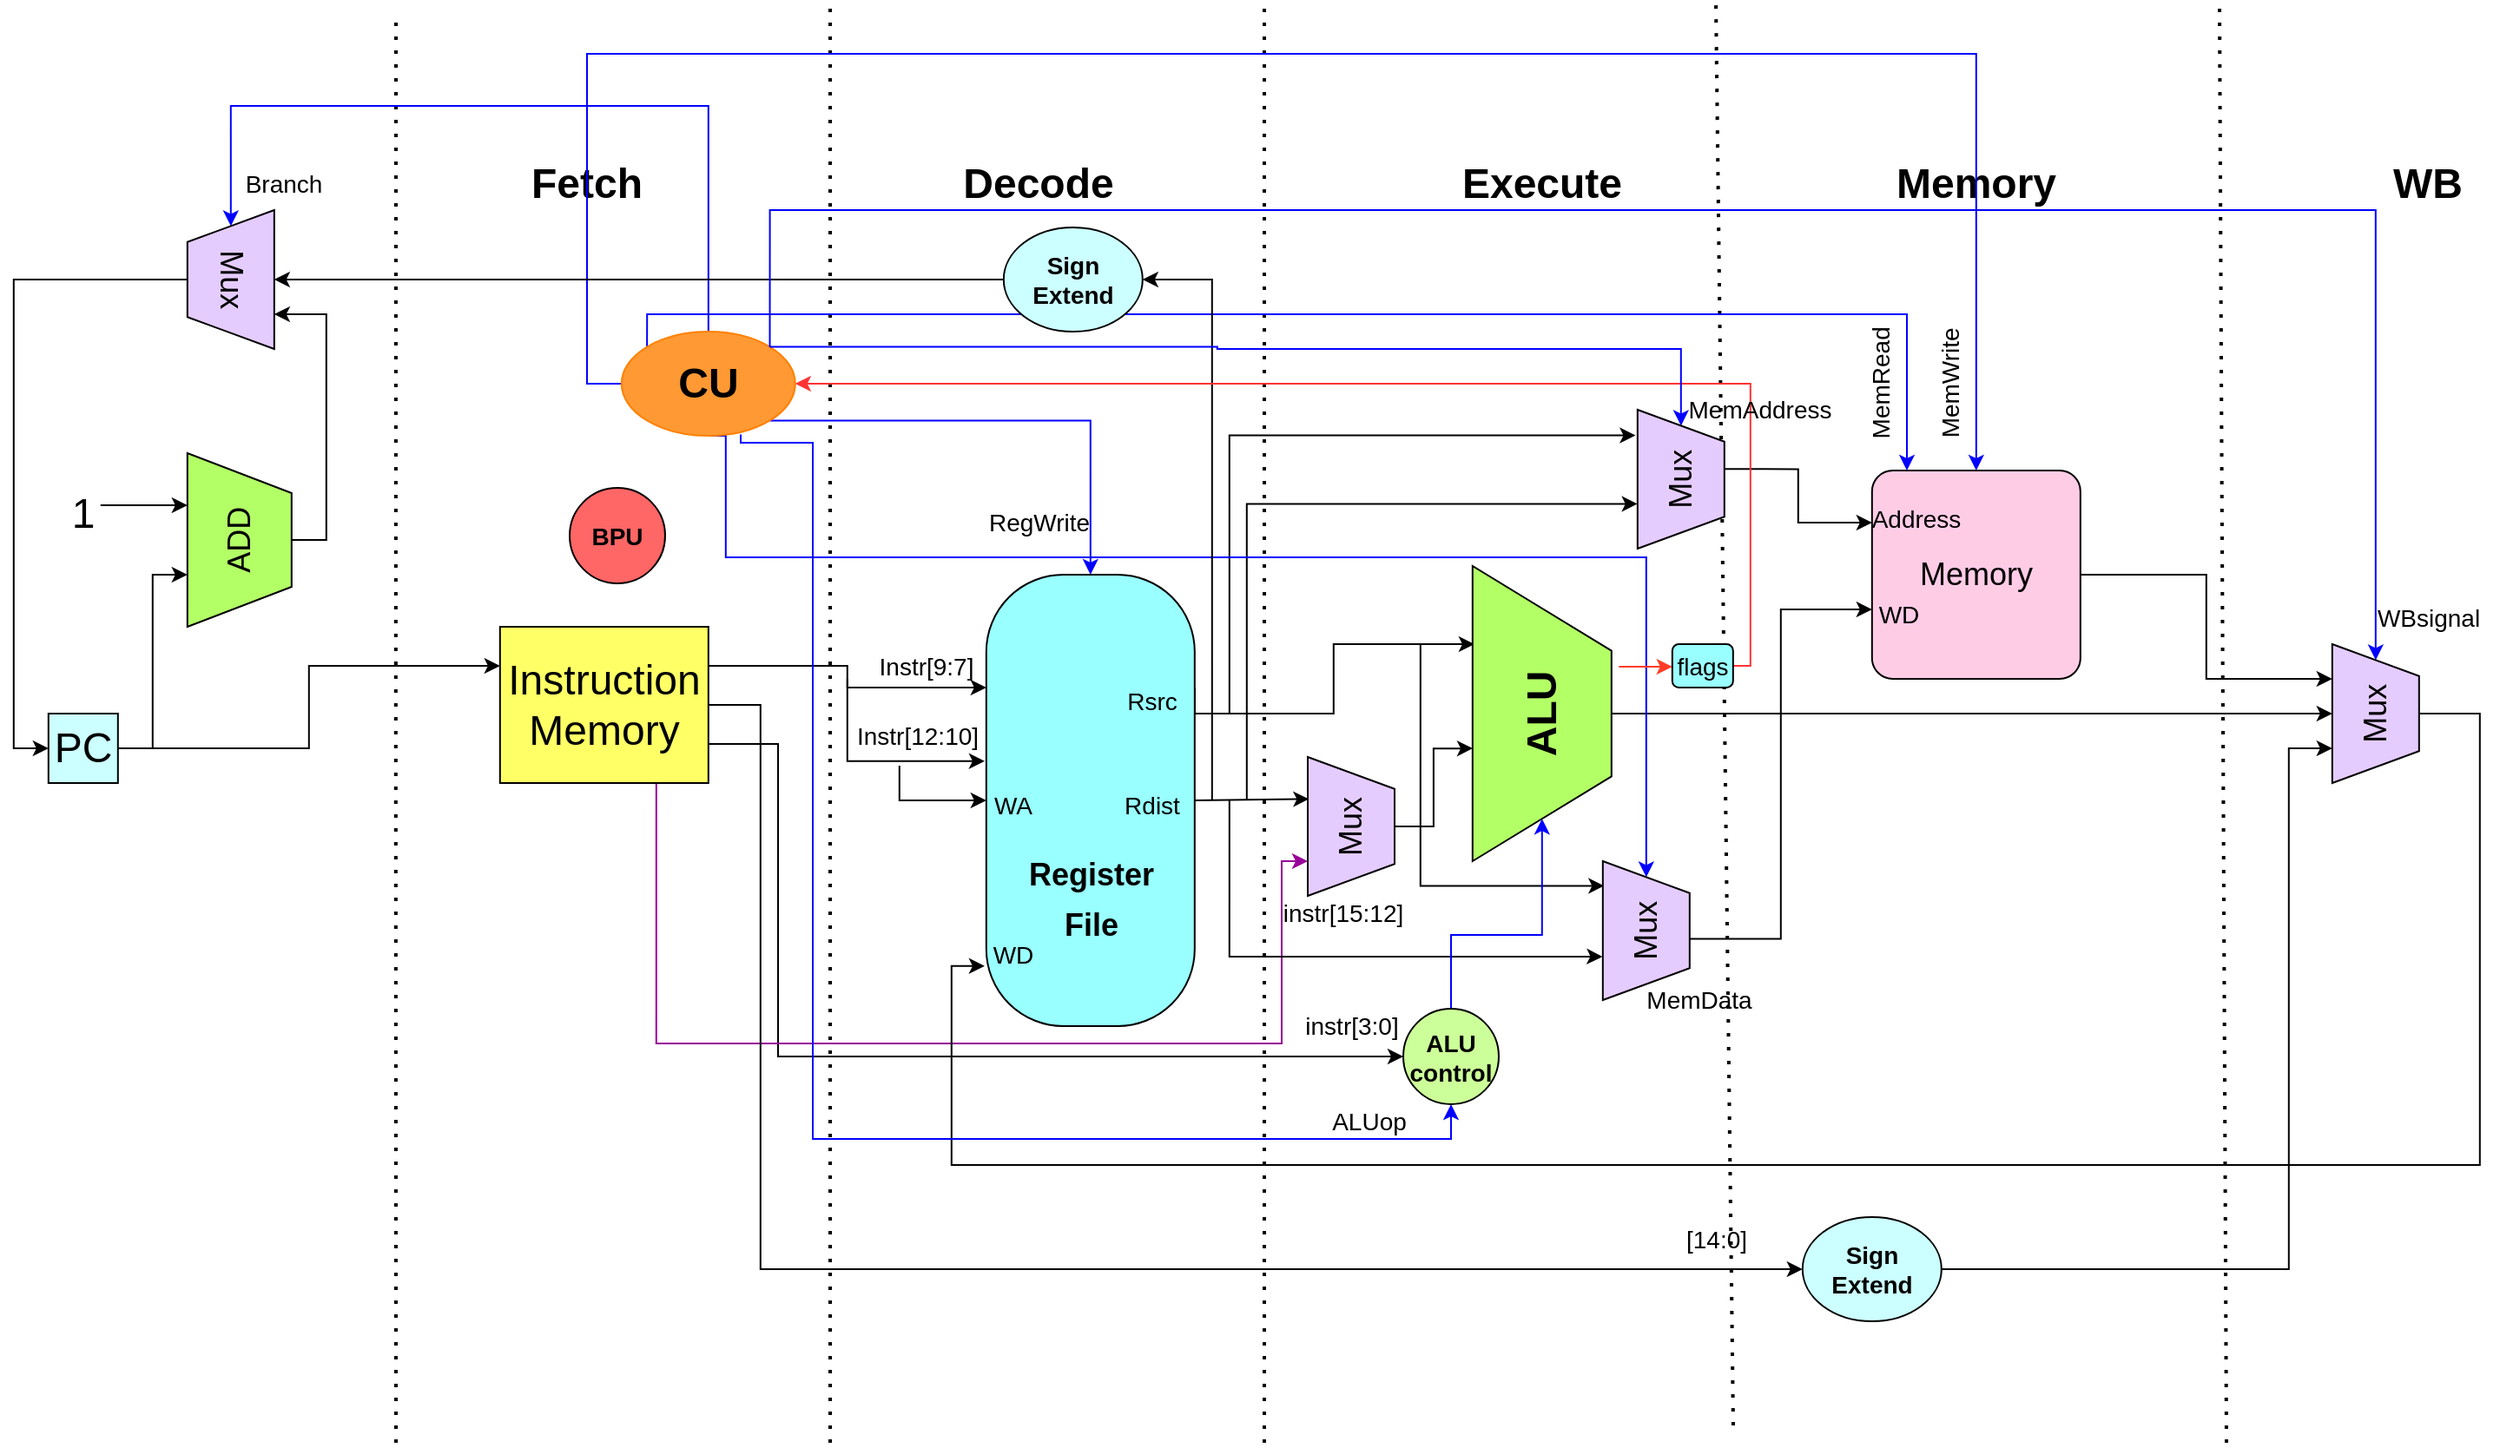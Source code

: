 <mxfile version="20.5.3" type="device"><diagram id="kgpKYQtTHZ0yAKxKKP6v" name="Page-1"><mxGraphModel dx="4105" dy="980" grid="1" gridSize="10" guides="1" tooltips="1" connect="1" arrows="1" fold="1" page="1" pageScale="1" pageWidth="850" pageHeight="1100" math="0" shadow="0"><root><mxCell id="0"/><mxCell id="1" parent="0"/><mxCell id="pZvvcrnsqJSX9lpp3RdU-1" value="" style="endArrow=none;dashed=1;html=1;dashPattern=1 3;strokeWidth=2;rounded=0;" edge="1" parent="1"><mxGeometry width="50" height="50" relative="1" as="geometry"><mxPoint x="140" y="870" as="sourcePoint"/><mxPoint x="130" y="50" as="targetPoint"/></mxGeometry></mxCell><mxCell id="pZvvcrnsqJSX9lpp3RdU-2" value="" style="endArrow=none;dashed=1;html=1;dashPattern=1 3;strokeWidth=2;rounded=0;" edge="1" parent="1"><mxGeometry width="50" height="50" relative="1" as="geometry"><mxPoint x="424" y="880" as="sourcePoint"/><mxPoint x="420" y="50" as="targetPoint"/></mxGeometry></mxCell><mxCell id="pZvvcrnsqJSX9lpp3RdU-3" value="" style="endArrow=none;dashed=1;html=1;dashPattern=1 3;strokeWidth=2;rounded=0;" edge="1" parent="1"><mxGeometry width="50" height="50" relative="1" as="geometry"><mxPoint x="-130" y="880" as="sourcePoint"/><mxPoint x="-130" y="50" as="targetPoint"/></mxGeometry></mxCell><mxCell id="pZvvcrnsqJSX9lpp3RdU-4" value="" style="endArrow=none;dashed=1;html=1;dashPattern=1 3;strokeWidth=2;rounded=0;fillColor=#000000;" edge="1" parent="1"><mxGeometry width="50" height="50" relative="1" as="geometry"><mxPoint x="-380" y="880" as="sourcePoint"/><mxPoint x="-380" y="50" as="targetPoint"/></mxGeometry></mxCell><mxCell id="pZvvcrnsqJSX9lpp3RdU-5" value="" style="endArrow=none;dashed=1;html=1;dashPattern=1 3;strokeWidth=2;rounded=0;" edge="1" parent="1"><mxGeometry width="50" height="50" relative="1" as="geometry"><mxPoint x="-630" y="880" as="sourcePoint"/><mxPoint x="-630" y="60" as="targetPoint"/><Array as="points"><mxPoint x="-630.09" y="500"/></Array></mxGeometry></mxCell><mxCell id="pZvvcrnsqJSX9lpp3RdU-6" value="&lt;b&gt;&lt;font style=&quot;font-size: 24px;&quot;&gt;Fetch&lt;/font&gt;&lt;/b&gt;" style="text;html=1;strokeColor=none;fillColor=none;align=center;verticalAlign=middle;whiteSpace=wrap;rounded=0;" vertex="1" parent="1"><mxGeometry x="-550.09" y="140" width="60" height="30" as="geometry"/></mxCell><mxCell id="pZvvcrnsqJSX9lpp3RdU-7" value="&lt;b&gt;&lt;font style=&quot;font-size: 24px;&quot;&gt;Decode&lt;/font&gt;&lt;/b&gt;" style="text;html=1;strokeColor=none;fillColor=none;align=center;verticalAlign=middle;whiteSpace=wrap;rounded=0;" vertex="1" parent="1"><mxGeometry x="-290.09" y="140" width="60" height="30" as="geometry"/></mxCell><mxCell id="pZvvcrnsqJSX9lpp3RdU-8" value="&lt;b&gt;&lt;font style=&quot;font-size: 24px;&quot;&gt;Execute&lt;/font&gt;&lt;/b&gt;" style="text;html=1;strokeColor=none;fillColor=none;align=center;verticalAlign=middle;whiteSpace=wrap;rounded=0;" vertex="1" parent="1"><mxGeometry x="-0.09" y="140" width="60" height="30" as="geometry"/></mxCell><mxCell id="pZvvcrnsqJSX9lpp3RdU-9" value="&lt;b&gt;&lt;font style=&quot;font-size: 24px;&quot;&gt;Memory&lt;/font&gt;&lt;/b&gt;" style="text;html=1;strokeColor=none;fillColor=none;align=center;verticalAlign=middle;whiteSpace=wrap;rounded=0;" vertex="1" parent="1"><mxGeometry x="249.91" y="140" width="60" height="30" as="geometry"/></mxCell><mxCell id="pZvvcrnsqJSX9lpp3RdU-10" value="&lt;b&gt;&lt;font style=&quot;font-size: 24px;&quot;&gt;WB&lt;/font&gt;&lt;/b&gt;" style="text;html=1;strokeColor=none;fillColor=none;align=center;verticalAlign=middle;whiteSpace=wrap;rounded=0;" vertex="1" parent="1"><mxGeometry x="509.91" y="140" width="60" height="30" as="geometry"/></mxCell><mxCell id="pZvvcrnsqJSX9lpp3RdU-33" style="edgeStyle=orthogonalEdgeStyle;rounded=0;orthogonalLoop=1;jettySize=auto;html=1;exitX=1;exitY=0.25;exitDx=0;exitDy=0;entryX=-0.008;entryY=0.413;entryDx=0;entryDy=0;entryPerimeter=0;fontSize=24;" edge="1" parent="1" source="pZvvcrnsqJSX9lpp3RdU-11" target="pZvvcrnsqJSX9lpp3RdU-27"><mxGeometry relative="1" as="geometry"/></mxCell><mxCell id="pZvvcrnsqJSX9lpp3RdU-130" style="edgeStyle=orthogonalEdgeStyle;rounded=0;orthogonalLoop=1;jettySize=auto;html=1;exitX=1;exitY=0.75;exitDx=0;exitDy=0;entryX=0;entryY=0.5;entryDx=0;entryDy=0;strokeColor=#000000;fontSize=14;fillColor=#000000;" edge="1" parent="1" source="pZvvcrnsqJSX9lpp3RdU-11" target="pZvvcrnsqJSX9lpp3RdU-126"><mxGeometry relative="1" as="geometry"><Array as="points"><mxPoint x="-410" y="478"/><mxPoint x="-410" y="658"/></Array></mxGeometry></mxCell><mxCell id="pZvvcrnsqJSX9lpp3RdU-133" style="edgeStyle=orthogonalEdgeStyle;rounded=0;orthogonalLoop=1;jettySize=auto;html=1;exitX=0.75;exitY=1;exitDx=0;exitDy=0;entryX=0.25;entryY=0;entryDx=0;entryDy=0;strokeColor=#990099;fontSize=14;fillColor=#000000;" edge="1" parent="1" source="pZvvcrnsqJSX9lpp3RdU-11" target="pZvvcrnsqJSX9lpp3RdU-131"><mxGeometry relative="1" as="geometry"><Array as="points"><mxPoint x="-480" y="650"/><mxPoint x="-120" y="650"/><mxPoint x="-120" y="545"/></Array></mxGeometry></mxCell><mxCell id="pZvvcrnsqJSX9lpp3RdU-11" value="Instruction&lt;br&gt;Memory&lt;br&gt;" style="rounded=0;whiteSpace=wrap;html=1;fontSize=24;fillColor=#FFFF66;" vertex="1" parent="1"><mxGeometry x="-570.09" y="410" width="120" height="90" as="geometry"/></mxCell><mxCell id="pZvvcrnsqJSX9lpp3RdU-23" style="edgeStyle=orthogonalEdgeStyle;rounded=0;orthogonalLoop=1;jettySize=auto;html=1;exitX=0;exitY=0.75;exitDx=0;exitDy=0;fontSize=24;entryX=0;entryY=0.75;entryDx=0;entryDy=0;" edge="1" parent="1"><mxGeometry relative="1" as="geometry"><mxPoint x="-760.09" y="480" as="sourcePoint"/><mxPoint x="-750.09" y="380" as="targetPoint"/><Array as="points"><mxPoint x="-770.09" y="480"/><mxPoint x="-770.09" y="380"/></Array></mxGeometry></mxCell><mxCell id="pZvvcrnsqJSX9lpp3RdU-16" style="edgeStyle=orthogonalEdgeStyle;rounded=0;orthogonalLoop=1;jettySize=auto;html=1;entryX=0;entryY=0.25;entryDx=0;entryDy=0;fontSize=24;" edge="1" parent="1" source="pZvvcrnsqJSX9lpp3RdU-15"><mxGeometry relative="1" as="geometry"><mxPoint x="-750.09" y="340" as="targetPoint"/><Array as="points"><mxPoint x="-780.09" y="340"/><mxPoint x="-780.09" y="340"/></Array></mxGeometry></mxCell><mxCell id="pZvvcrnsqJSX9lpp3RdU-15" value="1" style="text;html=1;strokeColor=none;fillColor=none;align=center;verticalAlign=middle;whiteSpace=wrap;rounded=0;fontSize=24;" vertex="1" parent="1"><mxGeometry x="-820.09" y="330" width="20" height="30" as="geometry"/></mxCell><mxCell id="pZvvcrnsqJSX9lpp3RdU-19" style="edgeStyle=orthogonalEdgeStyle;rounded=0;orthogonalLoop=1;jettySize=auto;html=1;exitX=1;exitY=0.5;exitDx=0;exitDy=0;entryX=0;entryY=0.25;entryDx=0;entryDy=0;fontSize=24;" edge="1" parent="1" source="pZvvcrnsqJSX9lpp3RdU-18" target="pZvvcrnsqJSX9lpp3RdU-11"><mxGeometry relative="1" as="geometry"><Array as="points"><mxPoint x="-790.09" y="480"/><mxPoint x="-680.09" y="480"/><mxPoint x="-680.09" y="433"/></Array></mxGeometry></mxCell><mxCell id="pZvvcrnsqJSX9lpp3RdU-18" value="PC" style="rounded=0;whiteSpace=wrap;html=1;fontSize=24;fillColor=#CCFFFF;" vertex="1" parent="1"><mxGeometry x="-830.09" y="460" width="40" height="40" as="geometry"/></mxCell><mxCell id="pZvvcrnsqJSX9lpp3RdU-32" style="edgeStyle=orthogonalEdgeStyle;rounded=0;orthogonalLoop=1;jettySize=auto;html=1;exitX=1;exitY=0.25;exitDx=0;exitDy=0;entryX=0.735;entryY=0.987;entryDx=0;entryDy=0;fontSize=24;entryPerimeter=0;" edge="1" parent="1" source="pZvvcrnsqJSX9lpp3RdU-27" target="pZvvcrnsqJSX9lpp3RdU-30"><mxGeometry relative="1" as="geometry"><Array as="points"><mxPoint x="-170.09" y="460"/><mxPoint x="-90.09" y="460"/><mxPoint x="-90.09" y="420"/></Array></mxGeometry></mxCell><mxCell id="pZvvcrnsqJSX9lpp3RdU-35" style="edgeStyle=orthogonalEdgeStyle;rounded=0;orthogonalLoop=1;jettySize=auto;html=1;exitX=0;exitY=0.25;exitDx=0;exitDy=0;fontSize=24;entryX=0;entryY=0.25;entryDx=0;entryDy=0;" edge="1" parent="1" target="pZvvcrnsqJSX9lpp3RdU-27"><mxGeometry relative="1" as="geometry"><mxPoint x="-370.09" y="440" as="sourcePoint"/><Array as="points"><mxPoint x="-370.09" y="445"/></Array></mxGeometry></mxCell><mxCell id="pZvvcrnsqJSX9lpp3RdU-51" style="edgeStyle=orthogonalEdgeStyle;rounded=0;orthogonalLoop=1;jettySize=auto;html=1;exitX=1;exitY=0.5;exitDx=0;exitDy=0;fontSize=14;entryX=0.698;entryY=0.986;entryDx=0;entryDy=0;entryPerimeter=0;" edge="1" parent="1" source="pZvvcrnsqJSX9lpp3RdU-27" target="pZvvcrnsqJSX9lpp3RdU-131"><mxGeometry relative="1" as="geometry"><mxPoint x="-80" y="500" as="targetPoint"/><Array as="points"><mxPoint x="-104" y="509"/></Array></mxGeometry></mxCell><mxCell id="pZvvcrnsqJSX9lpp3RdU-69" style="edgeStyle=orthogonalEdgeStyle;rounded=0;orthogonalLoop=1;jettySize=auto;html=1;entryX=0;entryY=0.5;entryDx=0;entryDy=0;fontSize=14;" edge="1" parent="1" source="pZvvcrnsqJSX9lpp3RdU-67" target="pZvvcrnsqJSX9lpp3RdU-27"><mxGeometry relative="1" as="geometry"><mxPoint x="-340.09" y="490" as="sourcePoint"/><Array as="points"><mxPoint x="-340.09" y="510"/></Array></mxGeometry></mxCell><mxCell id="pZvvcrnsqJSX9lpp3RdU-117" style="edgeStyle=orthogonalEdgeStyle;rounded=0;orthogonalLoop=1;jettySize=auto;html=1;exitX=1;exitY=1;exitDx=0;exitDy=0;entryX=0.5;entryY=0;entryDx=0;entryDy=0;strokeColor=#0000FF;fontSize=14;fillColor=#000000;" edge="1" parent="1" source="pZvvcrnsqJSX9lpp3RdU-64" target="pZvvcrnsqJSX9lpp3RdU-27"><mxGeometry relative="1" as="geometry"/></mxCell><mxCell id="pZvvcrnsqJSX9lpp3RdU-27" value="" style="rounded=1;whiteSpace=wrap;html=1;fontSize=18;arcSize=37;fillColor=#99FFFF;" vertex="1" parent="1"><mxGeometry x="-290.09" y="380" width="120" height="260" as="geometry"/></mxCell><mxCell id="pZvvcrnsqJSX9lpp3RdU-37" style="edgeStyle=orthogonalEdgeStyle;rounded=0;orthogonalLoop=1;jettySize=auto;html=1;exitX=1;exitY=0.5;exitDx=0;exitDy=0;entryX=0.75;entryY=0;entryDx=0;entryDy=0;fontSize=24;" edge="1" parent="1" source="pZvvcrnsqJSX9lpp3RdU-29" target="pZvvcrnsqJSX9lpp3RdU-108"><mxGeometry relative="1" as="geometry"><mxPoint x="479.91" y="440" as="targetPoint"/></mxGeometry></mxCell><mxCell id="pZvvcrnsqJSX9lpp3RdU-120" style="edgeStyle=orthogonalEdgeStyle;rounded=0;orthogonalLoop=1;jettySize=auto;html=1;exitX=0.75;exitY=0;exitDx=0;exitDy=0;strokeColor=#0000FF;fontSize=14;fillColor=#000000;" edge="1" parent="1" source="pZvvcrnsqJSX9lpp3RdU-29"><mxGeometry relative="1" as="geometry"><mxPoint x="310" y="340" as="targetPoint"/></mxGeometry></mxCell><mxCell id="pZvvcrnsqJSX9lpp3RdU-29" value="Memory" style="rounded=1;whiteSpace=wrap;html=1;fontSize=18;arcSize=10;fillColor=#FFCCE6;" vertex="1" parent="1"><mxGeometry x="219.91" y="320" width="120" height="120" as="geometry"/></mxCell><mxCell id="pZvvcrnsqJSX9lpp3RdU-38" style="edgeStyle=orthogonalEdgeStyle;rounded=0;orthogonalLoop=1;jettySize=auto;html=1;exitX=0.5;exitY=1;exitDx=0;exitDy=0;fontSize=24;entryX=0.5;entryY=0;entryDx=0;entryDy=0;" edge="1" parent="1" source="pZvvcrnsqJSX9lpp3RdU-30" target="pZvvcrnsqJSX9lpp3RdU-108"><mxGeometry relative="1" as="geometry"><mxPoint x="479.91" y="460" as="targetPoint"/><Array as="points"/></mxGeometry></mxCell><mxCell id="pZvvcrnsqJSX9lpp3RdU-30" value="&lt;b&gt;&lt;font style=&quot;font-size: 24px;&quot;&gt;ALU&lt;/font&gt;&lt;/b&gt;" style="verticalLabelPosition=middle;verticalAlign=middle;html=1;shape=trapezoid;perimeter=trapezoidPerimeter;whiteSpace=wrap;size=0.287;arcSize=10;flipV=1;labelPosition=center;align=center;fontSize=18;rotation=-90;fillColor=#B3FF66;" vertex="1" parent="1"><mxGeometry x="-55.09" y="420" width="170" height="80" as="geometry"/></mxCell><mxCell id="pZvvcrnsqJSX9lpp3RdU-90" style="edgeStyle=orthogonalEdgeStyle;rounded=0;orthogonalLoop=1;jettySize=auto;html=1;exitX=0.5;exitY=1;exitDx=0;exitDy=0;entryX=0.75;entryY=0;entryDx=0;entryDy=0;strokeColor=#000000;fontSize=14;fillColor=#000000;" edge="1" parent="1" source="pZvvcrnsqJSX9lpp3RdU-31" target="pZvvcrnsqJSX9lpp3RdU-88"><mxGeometry relative="1" as="geometry"/></mxCell><mxCell id="pZvvcrnsqJSX9lpp3RdU-31" value="ADD" style="verticalLabelPosition=middle;verticalAlign=middle;html=1;shape=trapezoid;perimeter=trapezoidPerimeter;whiteSpace=wrap;size=0.23;arcSize=10;flipV=1;labelPosition=center;align=center;fontSize=18;rotation=-90;fillColor=#B3FF66;" vertex="1" parent="1"><mxGeometry x="-770.09" y="330" width="100" height="60" as="geometry"/></mxCell><mxCell id="pZvvcrnsqJSX9lpp3RdU-39" style="edgeStyle=orthogonalEdgeStyle;rounded=0;orthogonalLoop=1;jettySize=auto;html=1;exitX=0.5;exitY=1;exitDx=0;exitDy=0;entryX=-0.008;entryY=0.867;entryDx=0;entryDy=0;entryPerimeter=0;fontSize=24;" edge="1" parent="1" source="pZvvcrnsqJSX9lpp3RdU-108" target="pZvvcrnsqJSX9lpp3RdU-27"><mxGeometry relative="1" as="geometry"><mxPoint x="559.91" y="460" as="sourcePoint"/><Array as="points"><mxPoint x="569.91" y="460"/><mxPoint x="569.91" y="720"/><mxPoint x="-310.09" y="720"/><mxPoint x="-310.09" y="605"/></Array></mxGeometry></mxCell><mxCell id="pZvvcrnsqJSX9lpp3RdU-40" value="&lt;font style=&quot;font-size: 14px;&quot;&gt;Rsrc&lt;/font&gt;" style="text;html=1;align=center;verticalAlign=middle;resizable=0;points=[];autosize=1;strokeColor=none;fillColor=none;fontSize=24;" vertex="1" parent="1"><mxGeometry x="-220.09" y="430" width="50" height="40" as="geometry"/></mxCell><mxCell id="pZvvcrnsqJSX9lpp3RdU-43" style="edgeStyle=orthogonalEdgeStyle;rounded=0;orthogonalLoop=1;jettySize=auto;html=1;exitX=0.441;exitY=0.004;exitDx=0;exitDy=0;entryX=0;entryY=0.667;entryDx=0;entryDy=0;entryPerimeter=0;fontSize=14;exitPerimeter=0;" edge="1" parent="1" source="pZvvcrnsqJSX9lpp3RdU-106" target="pZvvcrnsqJSX9lpp3RdU-29"><mxGeometry relative="1" as="geometry"><mxPoint x="139.91" y="580" as="sourcePoint"/></mxGeometry></mxCell><mxCell id="pZvvcrnsqJSX9lpp3RdU-60" style="edgeStyle=orthogonalEdgeStyle;rounded=0;orthogonalLoop=1;jettySize=auto;html=1;fontSize=18;entryX=0.822;entryY=0.985;entryDx=0;entryDy=0;entryPerimeter=0;" edge="1" parent="1" target="pZvvcrnsqJSX9lpp3RdU-106"><mxGeometry relative="1" as="geometry"><mxPoint x="-40.09" y="420" as="sourcePoint"/><mxPoint x="59.91" y="560" as="targetPoint"/><Array as="points"><mxPoint x="-40.09" y="559"/></Array></mxGeometry></mxCell><mxCell id="pZvvcrnsqJSX9lpp3RdU-62" style="edgeStyle=orthogonalEdgeStyle;rounded=0;orthogonalLoop=1;jettySize=auto;html=1;exitX=0;exitY=0.75;exitDx=0;exitDy=0;fontSize=18;entryX=0.312;entryY=1.004;entryDx=0;entryDy=0;entryPerimeter=0;" edge="1" parent="1" target="pZvvcrnsqJSX9lpp3RdU-106"><mxGeometry relative="1" as="geometry"><mxPoint x="-150.09" y="510" as="sourcePoint"/><mxPoint x="62.91" y="600" as="targetPoint"/><Array as="points"><mxPoint x="-150.09" y="600"/><mxPoint x="62.91" y="600"/></Array></mxGeometry></mxCell><mxCell id="pZvvcrnsqJSX9lpp3RdU-44" style="edgeStyle=orthogonalEdgeStyle;rounded=0;orthogonalLoop=1;jettySize=auto;html=1;exitX=0.573;exitY=0.014;exitDx=0;exitDy=0;entryX=0;entryY=0.25;entryDx=0;entryDy=0;fontSize=14;exitPerimeter=0;" edge="1" parent="1" source="pZvvcrnsqJSX9lpp3RdU-101" target="pZvvcrnsqJSX9lpp3RdU-29"><mxGeometry relative="1" as="geometry"><mxPoint x="139.91" y="320" as="sourcePoint"/></mxGeometry></mxCell><mxCell id="pZvvcrnsqJSX9lpp3RdU-56" style="edgeStyle=orthogonalEdgeStyle;rounded=0;orthogonalLoop=1;jettySize=auto;html=1;exitX=0;exitY=0.25;exitDx=0;exitDy=0;fontSize=18;entryX=0.815;entryY=1.024;entryDx=0;entryDy=0;entryPerimeter=0;" edge="1" parent="1" target="pZvvcrnsqJSX9lpp3RdU-101"><mxGeometry relative="1" as="geometry"><mxPoint x="-150.09" y="460" as="sourcePoint"/><mxPoint x="79.91" y="300" as="targetPoint"/><Array as="points"><mxPoint x="-150.09" y="300"/></Array></mxGeometry></mxCell><mxCell id="pZvvcrnsqJSX9lpp3RdU-58" style="edgeStyle=orthogonalEdgeStyle;rounded=0;orthogonalLoop=1;jettySize=auto;html=1;exitX=0;exitY=0.75;exitDx=0;exitDy=0;fontSize=18;entryX=0.322;entryY=1.001;entryDx=0;entryDy=0;entryPerimeter=0;" edge="1" parent="1" target="pZvvcrnsqJSX9lpp3RdU-101"><mxGeometry relative="1" as="geometry"><mxPoint x="-140.09" y="510" as="sourcePoint"/><mxPoint x="79.91" y="340" as="targetPoint"/><Array as="points"><mxPoint x="-140.09" y="339"/></Array></mxGeometry></mxCell><mxCell id="pZvvcrnsqJSX9lpp3RdU-46" value="&lt;font style=&quot;font-size: 14px;&quot;&gt;Address&lt;/font&gt;" style="text;html=1;align=center;verticalAlign=middle;resizable=0;points=[];autosize=1;strokeColor=none;fillColor=none;fontSize=24;" vertex="1" parent="1"><mxGeometry x="209.91" y="325" width="70" height="40" as="geometry"/></mxCell><mxCell id="pZvvcrnsqJSX9lpp3RdU-47" value="&lt;font style=&quot;font-size: 14px;&quot;&gt;WD&lt;/font&gt;" style="text;html=1;align=center;verticalAlign=middle;resizable=0;points=[];autosize=1;strokeColor=none;fillColor=none;fontSize=24;" vertex="1" parent="1"><mxGeometry x="209.91" y="380" width="50" height="40" as="geometry"/></mxCell><mxCell id="pZvvcrnsqJSX9lpp3RdU-53" value="&lt;font style=&quot;font-size: 14px;&quot;&gt;Rdist&lt;/font&gt;" style="text;html=1;align=center;verticalAlign=middle;resizable=0;points=[];autosize=1;strokeColor=none;fillColor=none;fontSize=24;" vertex="1" parent="1"><mxGeometry x="-225.09" y="490" width="60" height="40" as="geometry"/></mxCell><mxCell id="pZvvcrnsqJSX9lpp3RdU-54" value="&lt;font style=&quot;&quot;&gt;&lt;font style=&quot;font-size: 18px;&quot;&gt;&lt;b&gt;Register&lt;br&gt;&lt;font style=&quot;&quot;&gt;File&lt;/font&gt;&lt;/b&gt;&lt;/font&gt;&lt;br&gt;&lt;/font&gt;" style="text;html=1;align=center;verticalAlign=middle;resizable=0;points=[];autosize=1;strokeColor=none;fillColor=none;fontSize=24;" vertex="1" parent="1"><mxGeometry x="-280.09" y="530" width="100" height="70" as="geometry"/></mxCell><mxCell id="pZvvcrnsqJSX9lpp3RdU-63" value="&lt;font style=&quot;font-size: 14px;&quot;&gt;WD&lt;br&gt;&lt;br&gt;&lt;/font&gt;" style="text;html=1;align=center;verticalAlign=middle;resizable=0;points=[];autosize=1;strokeColor=none;fillColor=none;fontSize=24;" vertex="1" parent="1"><mxGeometry x="-300.09" y="575" width="50" height="70" as="geometry"/></mxCell><mxCell id="pZvvcrnsqJSX9lpp3RdU-98" style="edgeStyle=orthogonalEdgeStyle;rounded=0;orthogonalLoop=1;jettySize=auto;html=1;exitX=0.5;exitY=0;exitDx=0;exitDy=0;entryX=0;entryY=0.5;entryDx=0;entryDy=0;strokeColor=#0000FF;fontSize=14;fillColor=#000000;" edge="1" parent="1" source="pZvvcrnsqJSX9lpp3RdU-64" target="pZvvcrnsqJSX9lpp3RdU-88"><mxGeometry relative="1" as="geometry"><Array as="points"><mxPoint x="-450.09" y="110"/><mxPoint x="-725.09" y="110"/></Array></mxGeometry></mxCell><mxCell id="pZvvcrnsqJSX9lpp3RdU-107" style="edgeStyle=orthogonalEdgeStyle;rounded=0;orthogonalLoop=1;jettySize=auto;html=1;exitX=0.5;exitY=1;exitDx=0;exitDy=0;entryX=1;entryY=0.5;entryDx=0;entryDy=0;strokeColor=#0000FF;fontSize=14;fillColor=#000000;" edge="1" parent="1" source="pZvvcrnsqJSX9lpp3RdU-64" target="pZvvcrnsqJSX9lpp3RdU-106"><mxGeometry relative="1" as="geometry"><Array as="points"><mxPoint x="-440.09" y="300"/><mxPoint x="-440.09" y="370"/><mxPoint x="89.91" y="370"/></Array></mxGeometry></mxCell><mxCell id="pZvvcrnsqJSX9lpp3RdU-121" style="edgeStyle=orthogonalEdgeStyle;rounded=0;orthogonalLoop=1;jettySize=auto;html=1;exitX=0;exitY=0;exitDx=0;exitDy=0;strokeColor=#0000FF;fontSize=14;fillColor=#000000;" edge="1" parent="1" source="pZvvcrnsqJSX9lpp3RdU-64"><mxGeometry relative="1" as="geometry"><mxPoint x="240" y="320" as="targetPoint"/><Array as="points"><mxPoint x="-485" y="230"/><mxPoint x="240" y="230"/><mxPoint x="240" y="320"/></Array></mxGeometry></mxCell><mxCell id="pZvvcrnsqJSX9lpp3RdU-123" style="edgeStyle=orthogonalEdgeStyle;rounded=0;orthogonalLoop=1;jettySize=auto;html=1;exitX=0;exitY=0.5;exitDx=0;exitDy=0;strokeColor=#0000FF;fontSize=14;fillColor=#000000;entryX=0.5;entryY=0;entryDx=0;entryDy=0;" edge="1" parent="1" source="pZvvcrnsqJSX9lpp3RdU-64" target="pZvvcrnsqJSX9lpp3RdU-29"><mxGeometry relative="1" as="geometry"><mxPoint x="200" y="120" as="targetPoint"/><Array as="points"><mxPoint x="-520" y="270"/><mxPoint x="-520" y="80"/><mxPoint x="280" y="80"/></Array></mxGeometry></mxCell><mxCell id="pZvvcrnsqJSX9lpp3RdU-64" value="&lt;font style=&quot;font-size: 24px;&quot;&gt;&lt;b&gt;CU&lt;/b&gt;&lt;/font&gt;" style="ellipse;whiteSpace=wrap;html=1;fontSize=18;strokeColor=#FF8000;fillColor=#FF9933;" vertex="1" parent="1"><mxGeometry x="-500.09" y="240" width="100" height="60" as="geometry"/></mxCell><mxCell id="pZvvcrnsqJSX9lpp3RdU-66" value="&lt;font style=&quot;font-size: 14px;&quot;&gt;Instr[9:7]&lt;/font&gt;" style="text;html=1;align=center;verticalAlign=middle;resizable=0;points=[];autosize=1;strokeColor=none;fillColor=none;fontSize=24;" vertex="1" parent="1"><mxGeometry x="-365.09" y="410" width="80" height="40" as="geometry"/></mxCell><mxCell id="pZvvcrnsqJSX9lpp3RdU-67" value="&lt;font style=&quot;font-size: 14px;&quot;&gt;Instr[12:10]&lt;/font&gt;" style="text;html=1;align=center;verticalAlign=middle;resizable=0;points=[];autosize=1;strokeColor=none;fillColor=none;fontSize=24;" vertex="1" parent="1"><mxGeometry x="-375.09" y="450" width="90" height="40" as="geometry"/></mxCell><mxCell id="pZvvcrnsqJSX9lpp3RdU-70" value="&lt;font style=&quot;font-size: 14px;&quot;&gt;WA&lt;/font&gt;" style="text;html=1;align=center;verticalAlign=middle;resizable=0;points=[];autosize=1;strokeColor=none;fillColor=none;fontSize=24;" vertex="1" parent="1"><mxGeometry x="-300.09" y="490" width="50" height="40" as="geometry"/></mxCell><mxCell id="pZvvcrnsqJSX9lpp3RdU-87" style="edgeStyle=orthogonalEdgeStyle;rounded=0;orthogonalLoop=1;jettySize=auto;html=1;exitX=1;exitY=0.5;exitDx=0;exitDy=0;strokeColor=#000000;fontSize=14;fillColor=#000000;entryX=1;entryY=0.5;entryDx=0;entryDy=0;" edge="1" parent="1" target="pZvvcrnsqJSX9lpp3RdU-71"><mxGeometry relative="1" as="geometry"><mxPoint x="-160.09" y="510" as="sourcePoint"/><Array as="points"><mxPoint x="-160.09" y="210"/></Array></mxGeometry></mxCell><mxCell id="pZvvcrnsqJSX9lpp3RdU-89" style="edgeStyle=orthogonalEdgeStyle;rounded=0;orthogonalLoop=1;jettySize=auto;html=1;exitX=0;exitY=0.5;exitDx=0;exitDy=0;entryX=0.5;entryY=0;entryDx=0;entryDy=0;strokeColor=#000000;fontSize=14;fillColor=#000000;" edge="1" parent="1" source="pZvvcrnsqJSX9lpp3RdU-71" target="pZvvcrnsqJSX9lpp3RdU-88"><mxGeometry relative="1" as="geometry"><Array as="points"/></mxGeometry></mxCell><mxCell id="pZvvcrnsqJSX9lpp3RdU-71" value="&lt;b&gt;Sign &lt;/b&gt;&lt;br&gt;&lt;b&gt;Extend&lt;/b&gt;" style="ellipse;whiteSpace=wrap;html=1;fontSize=14;fillColor=#CCFFFF;" vertex="1" parent="1"><mxGeometry x="-280.09" y="180" width="80" height="60" as="geometry"/></mxCell><mxCell id="pZvvcrnsqJSX9lpp3RdU-73" style="edgeStyle=orthogonalEdgeStyle;rounded=0;orthogonalLoop=1;jettySize=auto;html=1;exitX=1;exitY=0.5;exitDx=0;exitDy=0;entryX=0.25;entryY=0;entryDx=0;entryDy=0;fontSize=14;" edge="1" parent="1" source="pZvvcrnsqJSX9lpp3RdU-72" target="pZvvcrnsqJSX9lpp3RdU-108"><mxGeometry relative="1" as="geometry"><mxPoint x="479.91" y="480" as="targetPoint"/><Array as="points"><mxPoint x="459.91" y="780"/><mxPoint x="459.91" y="480"/></Array></mxGeometry></mxCell><mxCell id="pZvvcrnsqJSX9lpp3RdU-74" style="edgeStyle=orthogonalEdgeStyle;rounded=0;orthogonalLoop=1;jettySize=auto;html=1;exitX=1;exitY=0.5;exitDx=0;exitDy=0;entryX=0;entryY=0.5;entryDx=0;entryDy=0;fontSize=14;" edge="1" parent="1" source="pZvvcrnsqJSX9lpp3RdU-11" target="pZvvcrnsqJSX9lpp3RdU-72"><mxGeometry relative="1" as="geometry"><Array as="points"><mxPoint x="-420.09" y="455"/><mxPoint x="-420.09" y="780"/></Array></mxGeometry></mxCell><mxCell id="pZvvcrnsqJSX9lpp3RdU-72" value="&lt;b&gt;Sign &lt;/b&gt;&lt;br&gt;&lt;b&gt;Extend&lt;/b&gt;" style="ellipse;whiteSpace=wrap;html=1;fontSize=14;fillColor=#CCFFFF;" vertex="1" parent="1"><mxGeometry x="179.91" y="750" width="80" height="60" as="geometry"/></mxCell><mxCell id="pZvvcrnsqJSX9lpp3RdU-75" value="&lt;font style=&quot;font-size: 14px;&quot;&gt;[14:0]&lt;/font&gt;" style="text;html=1;align=center;verticalAlign=middle;resizable=0;points=[];autosize=1;strokeColor=none;fillColor=none;fontSize=24;" vertex="1" parent="1"><mxGeometry x="99.91" y="740" width="60" height="40" as="geometry"/></mxCell><mxCell id="pZvvcrnsqJSX9lpp3RdU-79" value="&lt;b&gt;BPU&lt;/b&gt;" style="ellipse;whiteSpace=wrap;html=1;aspect=fixed;fontSize=14;fillColor=#FF6666;" vertex="1" parent="1"><mxGeometry x="-530" y="330" width="55" height="55" as="geometry"/></mxCell><mxCell id="pZvvcrnsqJSX9lpp3RdU-91" style="edgeStyle=orthogonalEdgeStyle;rounded=0;orthogonalLoop=1;jettySize=auto;html=1;exitX=0.5;exitY=1;exitDx=0;exitDy=0;entryX=0;entryY=0.5;entryDx=0;entryDy=0;strokeColor=#000000;fontSize=14;fillColor=#000000;" edge="1" parent="1" source="pZvvcrnsqJSX9lpp3RdU-88" target="pZvvcrnsqJSX9lpp3RdU-18"><mxGeometry relative="1" as="geometry"/></mxCell><mxCell id="pZvvcrnsqJSX9lpp3RdU-88" value="Mux&lt;br&gt;" style="verticalLabelPosition=middle;verticalAlign=middle;html=1;shape=trapezoid;perimeter=trapezoidPerimeter;whiteSpace=wrap;size=0.23;arcSize=10;flipV=1;labelPosition=center;align=center;fontSize=18;rotation=90;fillColor=#E5CCFF;" vertex="1" parent="1"><mxGeometry x="-765.09" y="185" width="80" height="50" as="geometry"/></mxCell><mxCell id="pZvvcrnsqJSX9lpp3RdU-93" style="edgeStyle=orthogonalEdgeStyle;rounded=0;orthogonalLoop=1;jettySize=auto;html=1;exitX=0.659;exitY=-0.053;exitDx=0;exitDy=0;entryX=0;entryY=0.5;entryDx=0;entryDy=0;strokeColor=#FF3C26;fontSize=14;fillColor=#000000;exitPerimeter=0;" edge="1" parent="1" source="pZvvcrnsqJSX9lpp3RdU-30" target="pZvvcrnsqJSX9lpp3RdU-92"><mxGeometry relative="1" as="geometry"/></mxCell><mxCell id="pZvvcrnsqJSX9lpp3RdU-95" style="edgeStyle=orthogonalEdgeStyle;rounded=0;orthogonalLoop=1;jettySize=auto;html=1;exitX=1;exitY=0.5;exitDx=0;exitDy=0;entryX=1;entryY=0.5;entryDx=0;entryDy=0;strokeColor=#FF3333;fontSize=14;fillColor=#000000;" edge="1" parent="1" source="pZvvcrnsqJSX9lpp3RdU-92" target="pZvvcrnsqJSX9lpp3RdU-64"><mxGeometry relative="1" as="geometry"><Array as="points"><mxPoint x="149.91" y="432"/><mxPoint x="149.91" y="270"/></Array></mxGeometry></mxCell><mxCell id="pZvvcrnsqJSX9lpp3RdU-92" value="flags" style="rounded=1;whiteSpace=wrap;html=1;fontSize=14;fillColor=#99FFFF;" vertex="1" parent="1"><mxGeometry x="104.91" y="420" width="35" height="25" as="geometry"/></mxCell><mxCell id="pZvvcrnsqJSX9lpp3RdU-100" value="Branch" style="text;html=1;align=center;verticalAlign=middle;resizable=0;points=[];autosize=1;strokeColor=none;fillColor=none;fontSize=14;" vertex="1" parent="1"><mxGeometry x="-730" y="140" width="70" height="30" as="geometry"/></mxCell><mxCell id="pZvvcrnsqJSX9lpp3RdU-103" style="edgeStyle=orthogonalEdgeStyle;rounded=0;orthogonalLoop=1;jettySize=auto;html=1;exitX=1;exitY=0;exitDx=0;exitDy=0;entryX=1;entryY=0.5;entryDx=0;entryDy=0;strokeColor=#0000FF;fontSize=14;fillColor=#000000;" edge="1" parent="1" source="pZvvcrnsqJSX9lpp3RdU-64" target="pZvvcrnsqJSX9lpp3RdU-101"><mxGeometry relative="1" as="geometry"><Array as="points"><mxPoint x="-157.09" y="250"/><mxPoint x="109.91" y="250"/></Array></mxGeometry></mxCell><mxCell id="pZvvcrnsqJSX9lpp3RdU-101" value="Mux&lt;br&gt;" style="verticalLabelPosition=middle;verticalAlign=middle;html=1;shape=trapezoid;perimeter=trapezoidPerimeter;whiteSpace=wrap;size=0.23;arcSize=10;flipV=1;labelPosition=center;align=center;fontSize=18;rotation=-90;fillColor=#E5CCFF;" vertex="1" parent="1"><mxGeometry x="69.91" y="300" width="80" height="50" as="geometry"/></mxCell><mxCell id="pZvvcrnsqJSX9lpp3RdU-106" value="Mux&lt;br&gt;" style="verticalLabelPosition=middle;verticalAlign=middle;html=1;shape=trapezoid;perimeter=trapezoidPerimeter;whiteSpace=wrap;size=0.23;arcSize=10;flipV=1;labelPosition=center;align=center;fontSize=18;rotation=-90;fillColor=#E5CCFF;" vertex="1" parent="1"><mxGeometry x="49.91" y="560" width="80" height="50" as="geometry"/></mxCell><mxCell id="pZvvcrnsqJSX9lpp3RdU-109" style="edgeStyle=orthogonalEdgeStyle;rounded=0;orthogonalLoop=1;jettySize=auto;html=1;exitX=1;exitY=0;exitDx=0;exitDy=0;entryX=1;entryY=0.5;entryDx=0;entryDy=0;strokeColor=#0000FF;fontSize=14;fillColor=#000000;" edge="1" parent="1" source="pZvvcrnsqJSX9lpp3RdU-64" target="pZvvcrnsqJSX9lpp3RdU-108"><mxGeometry relative="1" as="geometry"><Array as="points"><mxPoint x="-415.09" y="170"/><mxPoint x="509.91" y="170"/></Array></mxGeometry></mxCell><mxCell id="pZvvcrnsqJSX9lpp3RdU-108" value="Mux&lt;br&gt;" style="verticalLabelPosition=middle;verticalAlign=middle;html=1;shape=trapezoid;perimeter=trapezoidPerimeter;whiteSpace=wrap;size=0.23;arcSize=10;flipV=1;labelPosition=center;align=center;fontSize=18;rotation=-90;fillColor=#E5CCFF;" vertex="1" parent="1"><mxGeometry x="469.91" y="435" width="80" height="50" as="geometry"/></mxCell><mxCell id="pZvvcrnsqJSX9lpp3RdU-111" value="MemAddress" style="text;html=1;align=center;verticalAlign=middle;resizable=0;points=[];autosize=1;strokeColor=none;fillColor=none;fontSize=14;" vertex="1" parent="1"><mxGeometry x="99.91" y="270" width="110" height="30" as="geometry"/></mxCell><mxCell id="pZvvcrnsqJSX9lpp3RdU-113" value="WBsignal" style="text;html=1;align=center;verticalAlign=middle;resizable=0;points=[];autosize=1;strokeColor=none;fillColor=none;fontSize=14;" vertex="1" parent="1"><mxGeometry x="499.91" y="390" width="80" height="30" as="geometry"/></mxCell><mxCell id="pZvvcrnsqJSX9lpp3RdU-114" value="MemData&lt;br&gt;" style="text;html=1;align=center;verticalAlign=middle;resizable=0;points=[];autosize=1;strokeColor=none;fillColor=none;fontSize=14;" vertex="1" parent="1"><mxGeometry x="79.91" y="610" width="80" height="30" as="geometry"/></mxCell><mxCell id="pZvvcrnsqJSX9lpp3RdU-118" value="RegWrite" style="text;html=1;align=center;verticalAlign=middle;resizable=0;points=[];autosize=1;strokeColor=none;fillColor=none;fontSize=14;" vertex="1" parent="1"><mxGeometry x="-300.09" y="335" width="80" height="30" as="geometry"/></mxCell><mxCell id="pZvvcrnsqJSX9lpp3RdU-124" value="MemRead&lt;br&gt;" style="text;html=1;align=center;verticalAlign=middle;resizable=0;points=[];autosize=1;strokeColor=none;fillColor=none;fontSize=14;rotation=-90;" vertex="1" parent="1"><mxGeometry x="179.91" y="255" width="90" height="30" as="geometry"/></mxCell><mxCell id="pZvvcrnsqJSX9lpp3RdU-125" value="MemWrite&lt;br&gt;" style="text;html=1;align=center;verticalAlign=middle;resizable=0;points=[];autosize=1;strokeColor=none;fillColor=none;fontSize=14;rotation=-90;" vertex="1" parent="1"><mxGeometry x="219.91" y="255" width="90" height="30" as="geometry"/></mxCell><mxCell id="pZvvcrnsqJSX9lpp3RdU-127" style="edgeStyle=orthogonalEdgeStyle;rounded=0;orthogonalLoop=1;jettySize=auto;html=1;exitX=0.5;exitY=0;exitDx=0;exitDy=0;entryX=0;entryY=0.5;entryDx=0;entryDy=0;strokeColor=#0000FF;fontSize=14;fillColor=#000000;" edge="1" parent="1" source="pZvvcrnsqJSX9lpp3RdU-126" target="pZvvcrnsqJSX9lpp3RdU-30"><mxGeometry relative="1" as="geometry"/></mxCell><mxCell id="pZvvcrnsqJSX9lpp3RdU-128" style="edgeStyle=orthogonalEdgeStyle;rounded=0;orthogonalLoop=1;jettySize=auto;html=1;exitX=0.686;exitY=0.987;exitDx=0;exitDy=0;entryX=0.5;entryY=1;entryDx=0;entryDy=0;strokeColor=#0000FF;fontSize=14;fillColor=#000000;exitPerimeter=0;" edge="1" parent="1" source="pZvvcrnsqJSX9lpp3RdU-64" target="pZvvcrnsqJSX9lpp3RdU-126"><mxGeometry relative="1" as="geometry"><Array as="points"><mxPoint x="-432" y="304"/><mxPoint x="-390" y="304"/><mxPoint x="-390" y="705"/><mxPoint x="-22" y="705"/></Array></mxGeometry></mxCell><mxCell id="pZvvcrnsqJSX9lpp3RdU-126" value="&lt;b&gt;ALU&lt;br&gt;control&lt;br&gt;&lt;/b&gt;" style="ellipse;whiteSpace=wrap;html=1;aspect=fixed;fontSize=14;fillColor=#CCFF99;" vertex="1" parent="1"><mxGeometry x="-50" y="630" width="55" height="55" as="geometry"/></mxCell><mxCell id="pZvvcrnsqJSX9lpp3RdU-129" value="ALUop" style="text;html=1;align=center;verticalAlign=middle;resizable=0;points=[];autosize=1;strokeColor=none;fillColor=none;fontSize=14;" vertex="1" parent="1"><mxGeometry x="-105.0" y="680" width="70" height="30" as="geometry"/></mxCell><mxCell id="pZvvcrnsqJSX9lpp3RdU-132" style="edgeStyle=orthogonalEdgeStyle;rounded=0;orthogonalLoop=1;jettySize=auto;html=1;exitX=0.5;exitY=1;exitDx=0;exitDy=0;entryX=0.382;entryY=0.999;entryDx=0;entryDy=0;entryPerimeter=0;strokeColor=#000000;fontSize=14;fillColor=#000000;" edge="1" parent="1" source="pZvvcrnsqJSX9lpp3RdU-131" target="pZvvcrnsqJSX9lpp3RdU-30"><mxGeometry relative="1" as="geometry"/></mxCell><mxCell id="pZvvcrnsqJSX9lpp3RdU-131" value="Mux&lt;br&gt;" style="verticalLabelPosition=middle;verticalAlign=middle;html=1;shape=trapezoid;perimeter=trapezoidPerimeter;whiteSpace=wrap;size=0.23;arcSize=10;flipV=1;labelPosition=center;align=center;fontSize=18;rotation=-90;fillColor=#E5CCFF;" vertex="1" parent="1"><mxGeometry x="-120" y="500" width="80" height="50" as="geometry"/></mxCell><mxCell id="pZvvcrnsqJSX9lpp3RdU-134" value="instr[15:12]" style="text;html=1;align=center;verticalAlign=middle;resizable=0;points=[];autosize=1;strokeColor=none;fillColor=none;fontSize=14;" vertex="1" parent="1"><mxGeometry x="-130" y="560" width="90" height="30" as="geometry"/></mxCell><mxCell id="pZvvcrnsqJSX9lpp3RdU-135" value="instr[3:0]" style="text;html=1;align=center;verticalAlign=middle;resizable=0;points=[];autosize=1;strokeColor=none;fillColor=none;fontSize=14;" vertex="1" parent="1"><mxGeometry x="-120" y="625" width="80" height="30" as="geometry"/></mxCell></root></mxGraphModel></diagram></mxfile>